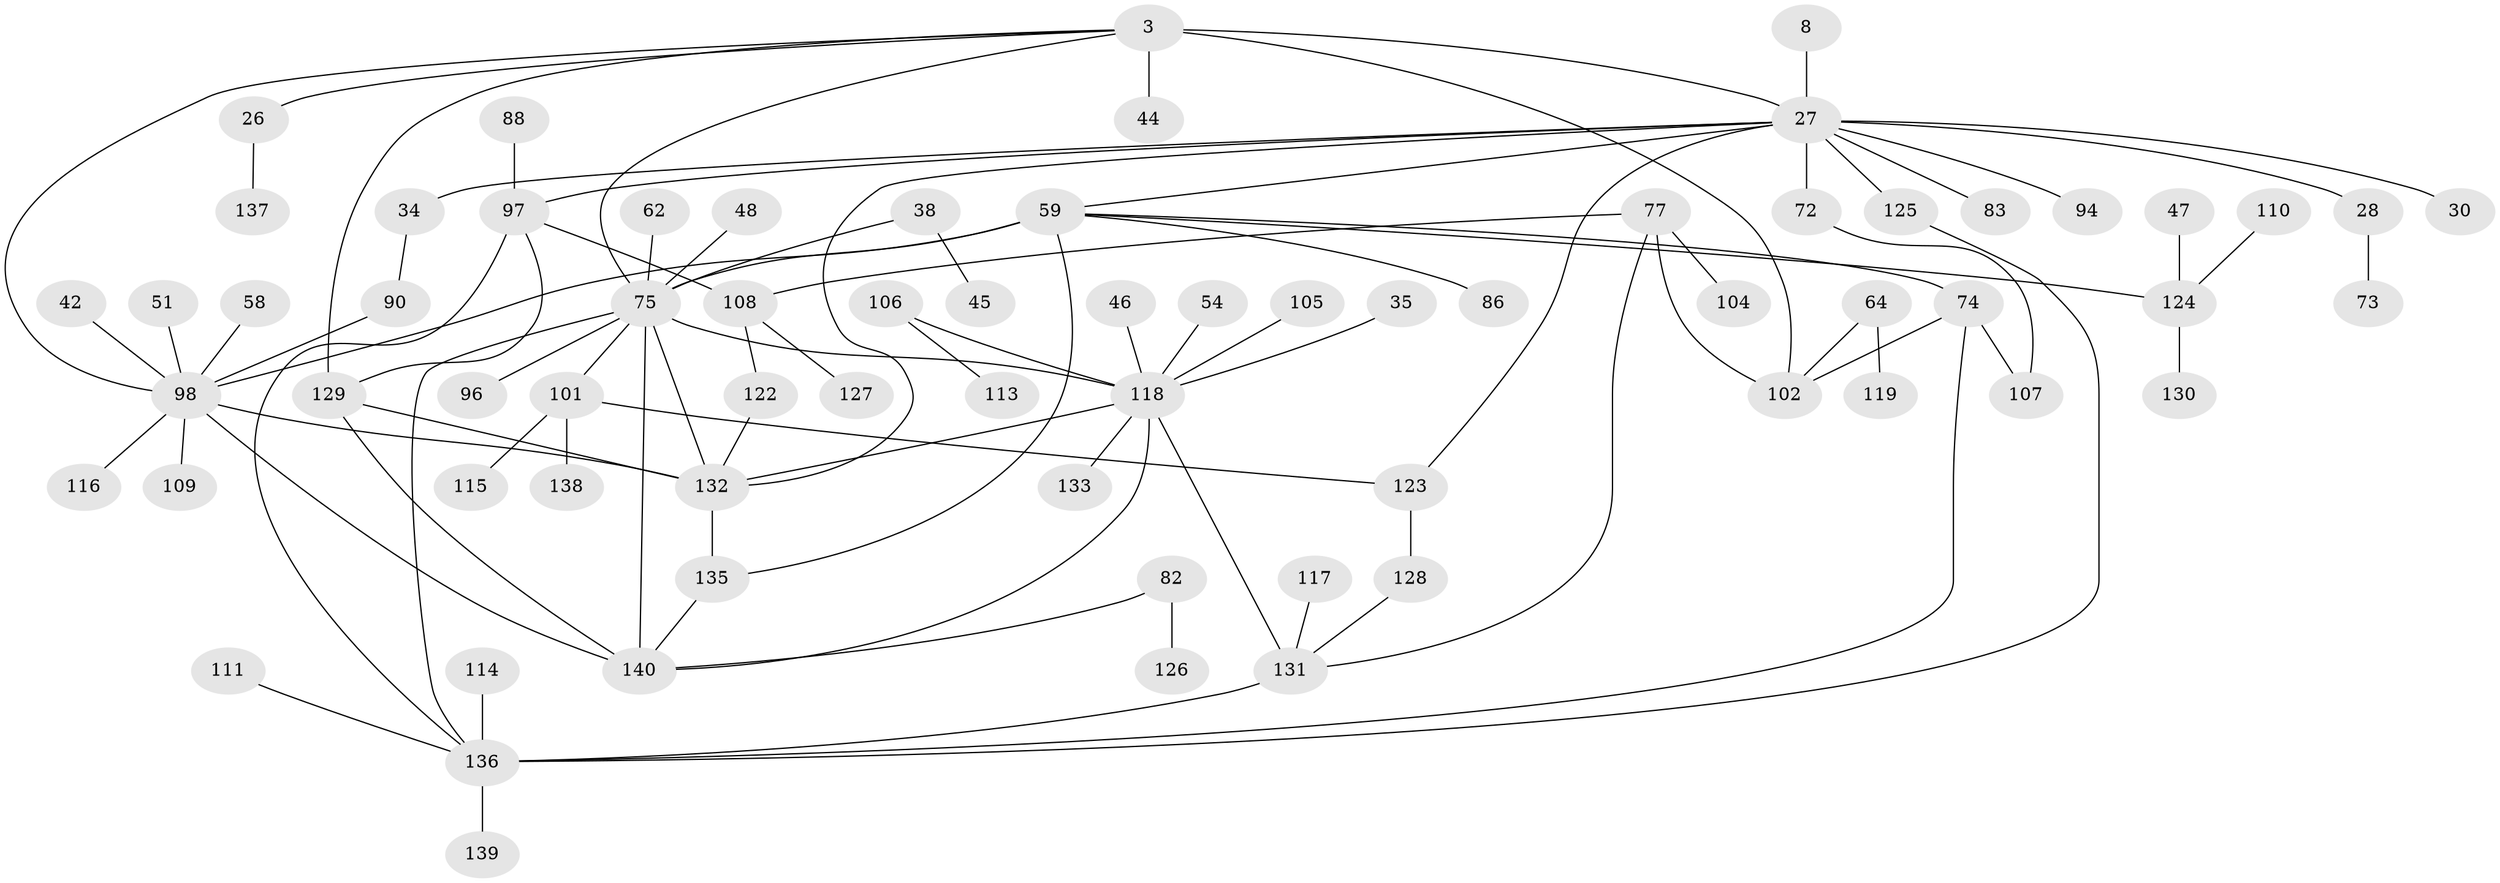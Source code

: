 // original degree distribution, {3: 0.21428571428571427, 6: 0.02142857142857143, 5: 0.04285714285714286, 7: 0.014285714285714285, 8: 0.02142857142857143, 1: 0.32857142857142857, 4: 0.1, 2: 0.2571428571428571}
// Generated by graph-tools (version 1.1) at 2025/41/03/09/25 04:41:14]
// undirected, 70 vertices, 93 edges
graph export_dot {
graph [start="1"]
  node [color=gray90,style=filled];
  3 [super="+2"];
  8;
  26;
  27 [super="+6+7"];
  28;
  30;
  34 [super="+16"];
  35;
  38;
  42;
  44;
  45;
  46;
  47;
  48;
  51;
  54;
  58;
  59 [super="+9"];
  62;
  64 [super="+56"];
  72;
  73;
  74 [super="+18+32+53+68"];
  75 [super="+57+55"];
  77;
  82;
  83;
  86;
  88;
  90;
  94;
  96;
  97 [super="+17+61"];
  98 [super="+5+29+69"];
  101 [super="+13+40"];
  102 [super="+10"];
  104;
  105;
  106;
  107;
  108;
  109;
  110;
  111;
  113;
  114;
  115;
  116;
  117;
  118 [super="+41"];
  119;
  122;
  123 [super="+37"];
  124 [super="+12"];
  125 [super="+36+23"];
  126;
  127;
  128 [super="+63"];
  129 [super="+95"];
  130;
  131 [super="+50"];
  132 [super="+84+92+67+99"];
  133;
  135 [super="+93"];
  136 [super="+100+121"];
  137;
  138;
  139;
  140 [super="+89+120+134"];
  3 -- 26;
  3 -- 102 [weight=2];
  3 -- 44;
  3 -- 27 [weight=2];
  3 -- 98;
  3 -- 75;
  3 -- 129;
  8 -- 27;
  26 -- 137;
  27 -- 72;
  27 -- 83;
  27 -- 28;
  27 -- 30;
  27 -- 94;
  27 -- 59;
  27 -- 97;
  27 -- 125 [weight=2];
  27 -- 123;
  27 -- 132;
  27 -- 34;
  28 -- 73;
  34 -- 90;
  35 -- 118;
  38 -- 45;
  38 -- 75;
  42 -- 98;
  46 -- 118;
  47 -- 124;
  48 -- 75;
  51 -- 98;
  54 -- 118;
  58 -- 98;
  59 -- 75 [weight=2];
  59 -- 86;
  59 -- 98 [weight=2];
  59 -- 74;
  59 -- 135;
  59 -- 124;
  62 -- 75;
  64 -- 102;
  64 -- 119;
  72 -- 107;
  74 -- 102;
  74 -- 107;
  74 -- 136;
  75 -- 96;
  75 -- 101 [weight=2];
  75 -- 118 [weight=2];
  75 -- 132 [weight=3];
  75 -- 140 [weight=2];
  75 -- 136;
  77 -- 104;
  77 -- 108;
  77 -- 102;
  77 -- 131;
  82 -- 126;
  82 -- 140;
  88 -- 97;
  90 -- 98;
  97 -- 129;
  97 -- 136;
  97 -- 108;
  98 -- 116;
  98 -- 109;
  98 -- 132;
  98 -- 140 [weight=2];
  101 -- 115;
  101 -- 138;
  101 -- 123;
  105 -- 118;
  106 -- 113;
  106 -- 118;
  108 -- 122;
  108 -- 127;
  110 -- 124;
  111 -- 136;
  114 -- 136;
  117 -- 131;
  118 -- 131 [weight=2];
  118 -- 133;
  118 -- 132;
  118 -- 140;
  122 -- 132;
  123 -- 128;
  124 -- 130;
  125 -- 136;
  128 -- 131;
  129 -- 132;
  129 -- 140;
  131 -- 136;
  132 -- 135;
  135 -- 140;
  136 -- 139;
}
